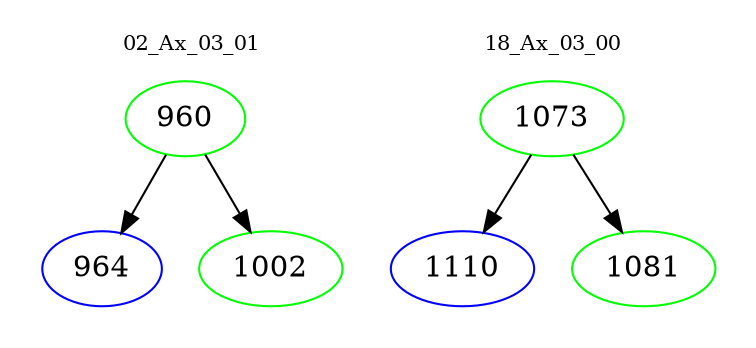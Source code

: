 digraph{
subgraph cluster_0 {
color = white
label = "02_Ax_03_01";
fontsize=10;
T0_960 [label="960", color="green"]
T0_960 -> T0_964 [color="black"]
T0_964 [label="964", color="blue"]
T0_960 -> T0_1002 [color="black"]
T0_1002 [label="1002", color="green"]
}
subgraph cluster_1 {
color = white
label = "18_Ax_03_00";
fontsize=10;
T1_1073 [label="1073", color="green"]
T1_1073 -> T1_1110 [color="black"]
T1_1110 [label="1110", color="blue"]
T1_1073 -> T1_1081 [color="black"]
T1_1081 [label="1081", color="green"]
}
}
